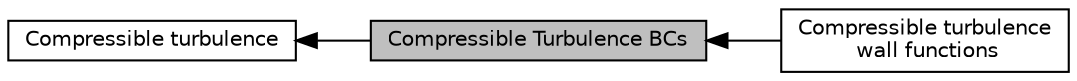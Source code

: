 digraph "Compressible Turbulence BCs"
{
  bgcolor="transparent";
  edge [fontname="Helvetica",fontsize="10",labelfontname="Helvetica",labelfontsize="10"];
  node [fontname="Helvetica",fontsize="10",shape=record];
  rankdir=LR;
  Node2 [label="Compressible turbulence\l wall functions",height=0.2,width=0.4,color="black",URL="$a11063.html"];
  Node1 [label="Compressible turbulence",height=0.2,width=0.4,color="black",URL="$a11061.html"];
  Node0 [label="Compressible Turbulence BCs",height=0.2,width=0.4,color="black", fillcolor="grey75", style="filled", fontcolor="black"];
  Node1->Node0 [shape=plaintext, dir="back", style="solid"];
  Node0->Node2 [shape=plaintext, dir="back", style="solid"];
}
